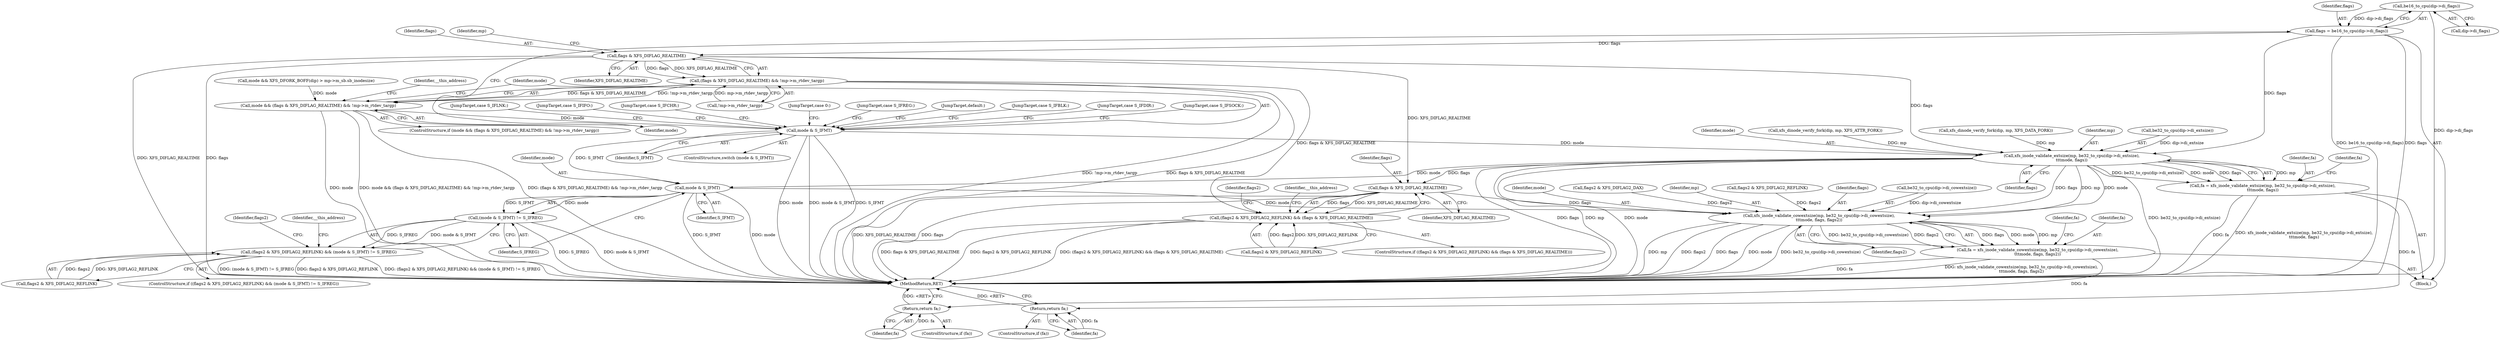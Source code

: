 digraph "0_linux_23fcb3340d033d9f081e21e6c12c2db7eaa541d3@pointer" {
"1000256" [label="(Call,be16_to_cpu(dip->di_flags))"];
"1000254" [label="(Call,flags = be16_to_cpu(dip->di_flags))"];
"1000264" [label="(Call,flags & XFS_DIFLAG_REALTIME)"];
"1000263" [label="(Call,(flags & XFS_DIFLAG_REALTIME) && !mp->m_rtdev_targp)"];
"1000261" [label="(Call,mode && (flags & XFS_DIFLAG_REALTIME) && !mp->m_rtdev_targp)"];
"1000274" [label="(Call,mode & S_IFMT)"];
"1000345" [label="(Call,xfs_inode_validate_extsize(mp, be32_to_cpu(dip->di_extsize),\n\t\t\tmode, flags))"];
"1000343" [label="(Call,fa = xfs_inode_validate_extsize(mp, be32_to_cpu(dip->di_extsize),\n\t\t\tmode, flags))"];
"1000355" [label="(Return,return fa;)"];
"1000392" [label="(Call,mode & S_IFMT)"];
"1000391" [label="(Call,(mode & S_IFMT) != S_IFREG)"];
"1000387" [label="(Call,(flags2 & XFS_DIFLAG2_REFLINK) && (mode & S_IFMT) != S_IFREG)"];
"1000420" [label="(Call,xfs_inode_validate_cowextsize(mp, be32_to_cpu(dip->di_cowextsize),\n\t\t\tmode, flags, flags2))"];
"1000418" [label="(Call,fa = xfs_inode_validate_cowextsize(mp, be32_to_cpu(dip->di_cowextsize),\n\t\t\tmode, flags, flags2))"];
"1000431" [label="(Return,return fa;)"];
"1000403" [label="(Call,flags & XFS_DIFLAG_REALTIME)"];
"1000399" [label="(Call,(flags2 & XFS_DIFLAG2_REFLINK) && (flags & XFS_DIFLAG_REALTIME))"];
"1000262" [label="(Identifier,mode)"];
"1000420" [label="(Call,xfs_inode_validate_cowextsize(mp, be32_to_cpu(dip->di_cowextsize),\n\t\t\tmode, flags, flags2))"];
"1000393" [label="(Identifier,mode)"];
"1000387" [label="(Call,(flags2 & XFS_DIFLAG2_REFLINK) && (mode & S_IFMT) != S_IFREG)"];
"1000418" [label="(Call,fa = xfs_inode_validate_cowextsize(mp, be32_to_cpu(dip->di_cowextsize),\n\t\t\tmode, flags, flags2))"];
"1000344" [label="(Identifier,fa)"];
"1000430" [label="(Identifier,fa)"];
"1000291" [label="(JumpTarget,case S_IFREG:)"];
"1000397" [label="(Identifier,__this_address)"];
"1000354" [label="(Identifier,fa)"];
"1000276" [label="(Identifier,S_IFMT)"];
"1000353" [label="(ControlStructure,if (fa))"];
"1000267" [label="(Call,!mp->m_rtdev_targp)"];
"1000432" [label="(Identifier,fa)"];
"1000392" [label="(Call,mode & S_IFMT)"];
"1000411" [label="(Identifier,flags2)"];
"1000426" [label="(Identifier,mode)"];
"1000435" [label="(MethodReturn,RET)"];
"1000403" [label="(Call,flags & XFS_DIFLAG_REALTIME)"];
"1000255" [label="(Identifier,flags)"];
"1000399" [label="(Call,(flags2 & XFS_DIFLAG2_REFLINK) && (flags & XFS_DIFLAG_REALTIME))"];
"1000265" [label="(Identifier,flags)"];
"1000273" [label="(ControlStructure,switch (mode & S_IFMT))"];
"1000404" [label="(Identifier,flags)"];
"1000260" [label="(ControlStructure,if (mode && (flags & XFS_DIFLAG_REALTIME) && !mp->m_rtdev_targp))"];
"1000405" [label="(Identifier,XFS_DIFLAG_REALTIME)"];
"1000278" [label="(JumpTarget,case S_IFIFO:)"];
"1000279" [label="(JumpTarget,case S_IFCHR:)"];
"1000394" [label="(Identifier,S_IFMT)"];
"1000305" [label="(JumpTarget,case 0:)"];
"1000343" [label="(Call,fa = xfs_inode_validate_extsize(mp, be32_to_cpu(dip->di_extsize),\n\t\t\tmode, flags))"];
"1000296" [label="(Call,xfs_dinode_verify_fork(dip, mp, XFS_DATA_FORK))"];
"1000419" [label="(Identifier,fa)"];
"1000413" [label="(Call,flags2 & XFS_DIFLAG2_DAX)"];
"1000269" [label="(Identifier,mp)"];
"1000352" [label="(Identifier,flags)"];
"1000355" [label="(Return,return fa;)"];
"1000256" [label="(Call,be16_to_cpu(dip->di_flags))"];
"1000275" [label="(Identifier,mode)"];
"1000431" [label="(Return,return fa;)"];
"1000427" [label="(Identifier,flags)"];
"1000422" [label="(Call,be32_to_cpu(dip->di_cowextsize))"];
"1000118" [label="(Block,)"];
"1000263" [label="(Call,(flags & XFS_DIFLAG_REALTIME) && !mp->m_rtdev_targp)"];
"1000307" [label="(JumpTarget,default:)"];
"1000242" [label="(Call,mode && XFS_DFORK_BOFF(dip) > mp->m_sb.sb_inodesize)"];
"1000257" [label="(Call,dip->di_flags)"];
"1000346" [label="(Identifier,mp)"];
"1000347" [label="(Call,be32_to_cpu(dip->di_extsize))"];
"1000266" [label="(Identifier,XFS_DIFLAG_REALTIME)"];
"1000272" [label="(Identifier,__this_address)"];
"1000351" [label="(Identifier,mode)"];
"1000316" [label="(Call,xfs_dinode_verify_fork(dip, mp, XFS_ATTR_FORK))"];
"1000386" [label="(ControlStructure,if ((flags2 & XFS_DIFLAG2_REFLINK) && (mode & S_IFMT) != S_IFREG))"];
"1000421" [label="(Identifier,mp)"];
"1000407" [label="(Identifier,__this_address)"];
"1000280" [label="(JumpTarget,case S_IFBLK:)"];
"1000356" [label="(Identifier,fa)"];
"1000254" [label="(Call,flags = be16_to_cpu(dip->di_flags))"];
"1000293" [label="(JumpTarget,case S_IFDIR:)"];
"1000398" [label="(ControlStructure,if ((flags2 & XFS_DIFLAG2_REFLINK) && (flags & XFS_DIFLAG_REALTIME)))"];
"1000281" [label="(JumpTarget,case S_IFSOCK:)"];
"1000429" [label="(ControlStructure,if (fa))"];
"1000395" [label="(Identifier,S_IFREG)"];
"1000292" [label="(JumpTarget,case S_IFLNK:)"];
"1000391" [label="(Call,(mode & S_IFMT) != S_IFREG)"];
"1000410" [label="(Call,flags2 & XFS_DIFLAG2_REFLINK)"];
"1000345" [label="(Call,xfs_inode_validate_extsize(mp, be32_to_cpu(dip->di_extsize),\n\t\t\tmode, flags))"];
"1000264" [label="(Call,flags & XFS_DIFLAG_REALTIME)"];
"1000400" [label="(Call,flags2 & XFS_DIFLAG2_REFLINK)"];
"1000388" [label="(Call,flags2 & XFS_DIFLAG2_REFLINK)"];
"1000428" [label="(Identifier,flags2)"];
"1000401" [label="(Identifier,flags2)"];
"1000261" [label="(Call,mode && (flags & XFS_DIFLAG_REALTIME) && !mp->m_rtdev_targp)"];
"1000274" [label="(Call,mode & S_IFMT)"];
"1000256" -> "1000254"  [label="AST: "];
"1000256" -> "1000257"  [label="CFG: "];
"1000257" -> "1000256"  [label="AST: "];
"1000254" -> "1000256"  [label="CFG: "];
"1000256" -> "1000435"  [label="DDG: dip->di_flags"];
"1000256" -> "1000254"  [label="DDG: dip->di_flags"];
"1000254" -> "1000118"  [label="AST: "];
"1000255" -> "1000254"  [label="AST: "];
"1000262" -> "1000254"  [label="CFG: "];
"1000254" -> "1000435"  [label="DDG: flags"];
"1000254" -> "1000435"  [label="DDG: be16_to_cpu(dip->di_flags)"];
"1000254" -> "1000264"  [label="DDG: flags"];
"1000254" -> "1000345"  [label="DDG: flags"];
"1000264" -> "1000263"  [label="AST: "];
"1000264" -> "1000266"  [label="CFG: "];
"1000265" -> "1000264"  [label="AST: "];
"1000266" -> "1000264"  [label="AST: "];
"1000269" -> "1000264"  [label="CFG: "];
"1000263" -> "1000264"  [label="CFG: "];
"1000264" -> "1000435"  [label="DDG: flags"];
"1000264" -> "1000435"  [label="DDG: XFS_DIFLAG_REALTIME"];
"1000264" -> "1000263"  [label="DDG: flags"];
"1000264" -> "1000263"  [label="DDG: XFS_DIFLAG_REALTIME"];
"1000264" -> "1000345"  [label="DDG: flags"];
"1000264" -> "1000403"  [label="DDG: XFS_DIFLAG_REALTIME"];
"1000263" -> "1000261"  [label="AST: "];
"1000263" -> "1000267"  [label="CFG: "];
"1000267" -> "1000263"  [label="AST: "];
"1000261" -> "1000263"  [label="CFG: "];
"1000263" -> "1000435"  [label="DDG: !mp->m_rtdev_targp"];
"1000263" -> "1000435"  [label="DDG: flags & XFS_DIFLAG_REALTIME"];
"1000263" -> "1000261"  [label="DDG: flags & XFS_DIFLAG_REALTIME"];
"1000263" -> "1000261"  [label="DDG: !mp->m_rtdev_targp"];
"1000267" -> "1000263"  [label="DDG: mp->m_rtdev_targp"];
"1000263" -> "1000399"  [label="DDG: flags & XFS_DIFLAG_REALTIME"];
"1000261" -> "1000260"  [label="AST: "];
"1000261" -> "1000262"  [label="CFG: "];
"1000262" -> "1000261"  [label="AST: "];
"1000272" -> "1000261"  [label="CFG: "];
"1000275" -> "1000261"  [label="CFG: "];
"1000261" -> "1000435"  [label="DDG: (flags & XFS_DIFLAG_REALTIME) && !mp->m_rtdev_targp"];
"1000261" -> "1000435"  [label="DDG: mode"];
"1000261" -> "1000435"  [label="DDG: mode && (flags & XFS_DIFLAG_REALTIME) && !mp->m_rtdev_targp"];
"1000242" -> "1000261"  [label="DDG: mode"];
"1000261" -> "1000274"  [label="DDG: mode"];
"1000274" -> "1000273"  [label="AST: "];
"1000274" -> "1000276"  [label="CFG: "];
"1000275" -> "1000274"  [label="AST: "];
"1000276" -> "1000274"  [label="AST: "];
"1000278" -> "1000274"  [label="CFG: "];
"1000279" -> "1000274"  [label="CFG: "];
"1000280" -> "1000274"  [label="CFG: "];
"1000281" -> "1000274"  [label="CFG: "];
"1000291" -> "1000274"  [label="CFG: "];
"1000292" -> "1000274"  [label="CFG: "];
"1000293" -> "1000274"  [label="CFG: "];
"1000305" -> "1000274"  [label="CFG: "];
"1000307" -> "1000274"  [label="CFG: "];
"1000274" -> "1000435"  [label="DDG: mode"];
"1000274" -> "1000435"  [label="DDG: mode & S_IFMT"];
"1000274" -> "1000435"  [label="DDG: S_IFMT"];
"1000274" -> "1000345"  [label="DDG: mode"];
"1000274" -> "1000392"  [label="DDG: S_IFMT"];
"1000345" -> "1000343"  [label="AST: "];
"1000345" -> "1000352"  [label="CFG: "];
"1000346" -> "1000345"  [label="AST: "];
"1000347" -> "1000345"  [label="AST: "];
"1000351" -> "1000345"  [label="AST: "];
"1000352" -> "1000345"  [label="AST: "];
"1000343" -> "1000345"  [label="CFG: "];
"1000345" -> "1000435"  [label="DDG: mode"];
"1000345" -> "1000435"  [label="DDG: be32_to_cpu(dip->di_extsize)"];
"1000345" -> "1000435"  [label="DDG: flags"];
"1000345" -> "1000435"  [label="DDG: mp"];
"1000345" -> "1000343"  [label="DDG: mp"];
"1000345" -> "1000343"  [label="DDG: be32_to_cpu(dip->di_extsize)"];
"1000345" -> "1000343"  [label="DDG: mode"];
"1000345" -> "1000343"  [label="DDG: flags"];
"1000296" -> "1000345"  [label="DDG: mp"];
"1000316" -> "1000345"  [label="DDG: mp"];
"1000347" -> "1000345"  [label="DDG: dip->di_extsize"];
"1000345" -> "1000392"  [label="DDG: mode"];
"1000345" -> "1000403"  [label="DDG: flags"];
"1000345" -> "1000420"  [label="DDG: mp"];
"1000345" -> "1000420"  [label="DDG: mode"];
"1000345" -> "1000420"  [label="DDG: flags"];
"1000343" -> "1000118"  [label="AST: "];
"1000344" -> "1000343"  [label="AST: "];
"1000354" -> "1000343"  [label="CFG: "];
"1000343" -> "1000435"  [label="DDG: fa"];
"1000343" -> "1000435"  [label="DDG: xfs_inode_validate_extsize(mp, be32_to_cpu(dip->di_extsize),\n\t\t\tmode, flags)"];
"1000343" -> "1000355"  [label="DDG: fa"];
"1000355" -> "1000353"  [label="AST: "];
"1000355" -> "1000356"  [label="CFG: "];
"1000356" -> "1000355"  [label="AST: "];
"1000435" -> "1000355"  [label="CFG: "];
"1000355" -> "1000435"  [label="DDG: <RET>"];
"1000356" -> "1000355"  [label="DDG: fa"];
"1000392" -> "1000391"  [label="AST: "];
"1000392" -> "1000394"  [label="CFG: "];
"1000393" -> "1000392"  [label="AST: "];
"1000394" -> "1000392"  [label="AST: "];
"1000395" -> "1000392"  [label="CFG: "];
"1000392" -> "1000435"  [label="DDG: S_IFMT"];
"1000392" -> "1000435"  [label="DDG: mode"];
"1000392" -> "1000391"  [label="DDG: mode"];
"1000392" -> "1000391"  [label="DDG: S_IFMT"];
"1000392" -> "1000420"  [label="DDG: mode"];
"1000391" -> "1000387"  [label="AST: "];
"1000391" -> "1000395"  [label="CFG: "];
"1000395" -> "1000391"  [label="AST: "];
"1000387" -> "1000391"  [label="CFG: "];
"1000391" -> "1000435"  [label="DDG: mode & S_IFMT"];
"1000391" -> "1000435"  [label="DDG: S_IFREG"];
"1000391" -> "1000387"  [label="DDG: mode & S_IFMT"];
"1000391" -> "1000387"  [label="DDG: S_IFREG"];
"1000387" -> "1000386"  [label="AST: "];
"1000387" -> "1000388"  [label="CFG: "];
"1000388" -> "1000387"  [label="AST: "];
"1000397" -> "1000387"  [label="CFG: "];
"1000401" -> "1000387"  [label="CFG: "];
"1000387" -> "1000435"  [label="DDG: flags2 & XFS_DIFLAG2_REFLINK"];
"1000387" -> "1000435"  [label="DDG: (flags2 & XFS_DIFLAG2_REFLINK) && (mode & S_IFMT) != S_IFREG"];
"1000387" -> "1000435"  [label="DDG: (mode & S_IFMT) != S_IFREG"];
"1000388" -> "1000387"  [label="DDG: flags2"];
"1000388" -> "1000387"  [label="DDG: XFS_DIFLAG2_REFLINK"];
"1000420" -> "1000418"  [label="AST: "];
"1000420" -> "1000428"  [label="CFG: "];
"1000421" -> "1000420"  [label="AST: "];
"1000422" -> "1000420"  [label="AST: "];
"1000426" -> "1000420"  [label="AST: "];
"1000427" -> "1000420"  [label="AST: "];
"1000428" -> "1000420"  [label="AST: "];
"1000418" -> "1000420"  [label="CFG: "];
"1000420" -> "1000435"  [label="DDG: flags2"];
"1000420" -> "1000435"  [label="DDG: flags"];
"1000420" -> "1000435"  [label="DDG: mode"];
"1000420" -> "1000435"  [label="DDG: be32_to_cpu(dip->di_cowextsize)"];
"1000420" -> "1000435"  [label="DDG: mp"];
"1000420" -> "1000418"  [label="DDG: flags"];
"1000420" -> "1000418"  [label="DDG: mode"];
"1000420" -> "1000418"  [label="DDG: mp"];
"1000420" -> "1000418"  [label="DDG: be32_to_cpu(dip->di_cowextsize)"];
"1000420" -> "1000418"  [label="DDG: flags2"];
"1000422" -> "1000420"  [label="DDG: dip->di_cowextsize"];
"1000403" -> "1000420"  [label="DDG: flags"];
"1000410" -> "1000420"  [label="DDG: flags2"];
"1000413" -> "1000420"  [label="DDG: flags2"];
"1000418" -> "1000118"  [label="AST: "];
"1000419" -> "1000418"  [label="AST: "];
"1000430" -> "1000418"  [label="CFG: "];
"1000418" -> "1000435"  [label="DDG: xfs_inode_validate_cowextsize(mp, be32_to_cpu(dip->di_cowextsize),\n\t\t\tmode, flags, flags2)"];
"1000418" -> "1000435"  [label="DDG: fa"];
"1000418" -> "1000431"  [label="DDG: fa"];
"1000431" -> "1000429"  [label="AST: "];
"1000431" -> "1000432"  [label="CFG: "];
"1000432" -> "1000431"  [label="AST: "];
"1000435" -> "1000431"  [label="CFG: "];
"1000431" -> "1000435"  [label="DDG: <RET>"];
"1000432" -> "1000431"  [label="DDG: fa"];
"1000403" -> "1000399"  [label="AST: "];
"1000403" -> "1000405"  [label="CFG: "];
"1000404" -> "1000403"  [label="AST: "];
"1000405" -> "1000403"  [label="AST: "];
"1000399" -> "1000403"  [label="CFG: "];
"1000403" -> "1000435"  [label="DDG: XFS_DIFLAG_REALTIME"];
"1000403" -> "1000435"  [label="DDG: flags"];
"1000403" -> "1000399"  [label="DDG: flags"];
"1000403" -> "1000399"  [label="DDG: XFS_DIFLAG_REALTIME"];
"1000399" -> "1000398"  [label="AST: "];
"1000399" -> "1000400"  [label="CFG: "];
"1000400" -> "1000399"  [label="AST: "];
"1000407" -> "1000399"  [label="CFG: "];
"1000411" -> "1000399"  [label="CFG: "];
"1000399" -> "1000435"  [label="DDG: flags & XFS_DIFLAG_REALTIME"];
"1000399" -> "1000435"  [label="DDG: flags2 & XFS_DIFLAG2_REFLINK"];
"1000399" -> "1000435"  [label="DDG: (flags2 & XFS_DIFLAG2_REFLINK) && (flags & XFS_DIFLAG_REALTIME)"];
"1000400" -> "1000399"  [label="DDG: flags2"];
"1000400" -> "1000399"  [label="DDG: XFS_DIFLAG2_REFLINK"];
}
